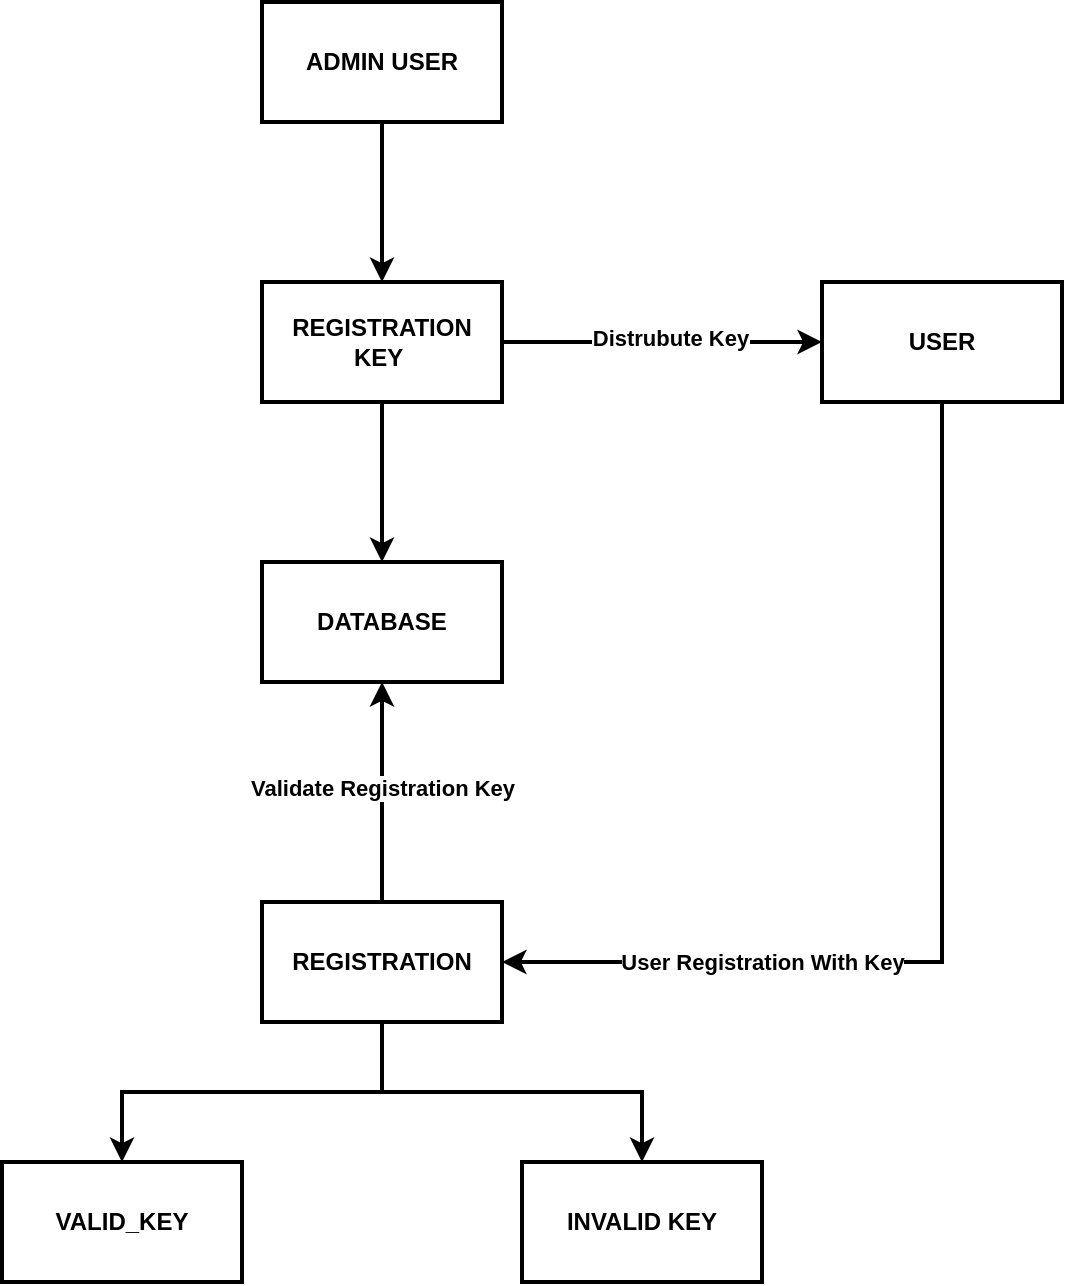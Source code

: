 <mxfile version="27.0.9">
  <diagram name="Page-1" id="tYHgMKNAonmJKkYe2Xz7">
    <mxGraphModel dx="1360" dy="843" grid="1" gridSize="10" guides="1" tooltips="1" connect="1" arrows="1" fold="1" page="1" pageScale="1" pageWidth="850" pageHeight="1100" math="0" shadow="0">
      <root>
        <mxCell id="0" />
        <mxCell id="1" parent="0" />
        <mxCell id="5xVi7-KfFvpauY7fGqG0-3" style="edgeStyle=orthogonalEdgeStyle;rounded=0;orthogonalLoop=1;jettySize=auto;html=1;exitX=0.5;exitY=1;exitDx=0;exitDy=0;entryX=0.5;entryY=0;entryDx=0;entryDy=0;strokeWidth=2;" edge="1" parent="1" source="5xVi7-KfFvpauY7fGqG0-1" target="5xVi7-KfFvpauY7fGqG0-2">
          <mxGeometry relative="1" as="geometry" />
        </mxCell>
        <mxCell id="5xVi7-KfFvpauY7fGqG0-1" value="&lt;b&gt;ADMIN USER&lt;/b&gt;" style="rounded=0;whiteSpace=wrap;html=1;strokeWidth=2;" vertex="1" parent="1">
          <mxGeometry x="340" y="50" width="120" height="60" as="geometry" />
        </mxCell>
        <mxCell id="5xVi7-KfFvpauY7fGqG0-6" style="edgeStyle=orthogonalEdgeStyle;rounded=0;orthogonalLoop=1;jettySize=auto;html=1;exitX=1;exitY=0.5;exitDx=0;exitDy=0;entryX=0;entryY=0.5;entryDx=0;entryDy=0;strokeWidth=2;" edge="1" parent="1" source="5xVi7-KfFvpauY7fGqG0-2" target="5xVi7-KfFvpauY7fGqG0-5">
          <mxGeometry relative="1" as="geometry" />
        </mxCell>
        <mxCell id="5xVi7-KfFvpauY7fGqG0-7" value="&lt;b&gt;Distrubute Key&lt;/b&gt;" style="edgeLabel;html=1;align=center;verticalAlign=middle;resizable=0;points=[];" vertex="1" connectable="0" parent="5xVi7-KfFvpauY7fGqG0-6">
          <mxGeometry x="0.042" y="2" relative="1" as="geometry">
            <mxPoint as="offset" />
          </mxGeometry>
        </mxCell>
        <mxCell id="5xVi7-KfFvpauY7fGqG0-9" style="edgeStyle=orthogonalEdgeStyle;rounded=0;orthogonalLoop=1;jettySize=auto;html=1;exitX=0.5;exitY=1;exitDx=0;exitDy=0;entryX=0.5;entryY=0;entryDx=0;entryDy=0;strokeWidth=2;" edge="1" parent="1" source="5xVi7-KfFvpauY7fGqG0-2" target="5xVi7-KfFvpauY7fGqG0-8">
          <mxGeometry relative="1" as="geometry">
            <Array as="points">
              <mxPoint x="400" y="290" />
              <mxPoint x="400" y="290" />
            </Array>
          </mxGeometry>
        </mxCell>
        <mxCell id="5xVi7-KfFvpauY7fGqG0-2" value="&lt;b&gt;REGISTRATION KEY&amp;nbsp;&lt;/b&gt;" style="rounded=0;whiteSpace=wrap;html=1;strokeWidth=2;" vertex="1" parent="1">
          <mxGeometry x="340" y="190" width="120" height="60" as="geometry" />
        </mxCell>
        <mxCell id="5xVi7-KfFvpauY7fGqG0-11" style="edgeStyle=orthogonalEdgeStyle;rounded=0;orthogonalLoop=1;jettySize=auto;html=1;exitX=0.5;exitY=1;exitDx=0;exitDy=0;entryX=1;entryY=0.5;entryDx=0;entryDy=0;strokeWidth=2;" edge="1" parent="1" source="5xVi7-KfFvpauY7fGqG0-5" target="5xVi7-KfFvpauY7fGqG0-10">
          <mxGeometry relative="1" as="geometry" />
        </mxCell>
        <mxCell id="5xVi7-KfFvpauY7fGqG0-16" value="&lt;b&gt;User Registration With Key&lt;/b&gt;" style="edgeLabel;html=1;align=center;verticalAlign=middle;resizable=0;points=[];" vertex="1" connectable="0" parent="5xVi7-KfFvpauY7fGqG0-11">
          <mxGeometry x="0.479" y="3" relative="1" as="geometry">
            <mxPoint y="-3" as="offset" />
          </mxGeometry>
        </mxCell>
        <mxCell id="5xVi7-KfFvpauY7fGqG0-5" value="&lt;b&gt;USER&lt;/b&gt;" style="rounded=0;whiteSpace=wrap;html=1;strokeWidth=2;" vertex="1" parent="1">
          <mxGeometry x="620" y="190" width="120" height="60" as="geometry" />
        </mxCell>
        <mxCell id="5xVi7-KfFvpauY7fGqG0-8" value="&lt;b&gt;DATABASE&lt;/b&gt;" style="rounded=0;whiteSpace=wrap;html=1;strokeWidth=2;" vertex="1" parent="1">
          <mxGeometry x="340" y="330" width="120" height="60" as="geometry" />
        </mxCell>
        <mxCell id="5xVi7-KfFvpauY7fGqG0-14" style="edgeStyle=orthogonalEdgeStyle;rounded=0;orthogonalLoop=1;jettySize=auto;html=1;exitX=0.5;exitY=0;exitDx=0;exitDy=0;entryX=0.5;entryY=1;entryDx=0;entryDy=0;strokeWidth=2;" edge="1" parent="1" source="5xVi7-KfFvpauY7fGqG0-10" target="5xVi7-KfFvpauY7fGqG0-8">
          <mxGeometry relative="1" as="geometry" />
        </mxCell>
        <mxCell id="5xVi7-KfFvpauY7fGqG0-15" value="&lt;b&gt;Validate Registration Key&lt;/b&gt;" style="edgeLabel;html=1;align=center;verticalAlign=middle;resizable=0;points=[];" vertex="1" connectable="0" parent="5xVi7-KfFvpauY7fGqG0-14">
          <mxGeometry x="0.44" y="-4" relative="1" as="geometry">
            <mxPoint x="-4" y="22" as="offset" />
          </mxGeometry>
        </mxCell>
        <mxCell id="5xVi7-KfFvpauY7fGqG0-20" style="edgeStyle=orthogonalEdgeStyle;rounded=0;orthogonalLoop=1;jettySize=auto;html=1;exitX=0.5;exitY=1;exitDx=0;exitDy=0;entryX=0.5;entryY=0;entryDx=0;entryDy=0;strokeWidth=2;" edge="1" parent="1" source="5xVi7-KfFvpauY7fGqG0-10" target="5xVi7-KfFvpauY7fGqG0-18">
          <mxGeometry relative="1" as="geometry" />
        </mxCell>
        <mxCell id="5xVi7-KfFvpauY7fGqG0-21" style="edgeStyle=orthogonalEdgeStyle;rounded=0;orthogonalLoop=1;jettySize=auto;html=1;exitX=0.5;exitY=1;exitDx=0;exitDy=0;entryX=0.5;entryY=0;entryDx=0;entryDy=0;strokeWidth=2;" edge="1" parent="1" source="5xVi7-KfFvpauY7fGqG0-10" target="5xVi7-KfFvpauY7fGqG0-19">
          <mxGeometry relative="1" as="geometry" />
        </mxCell>
        <mxCell id="5xVi7-KfFvpauY7fGqG0-10" value="&lt;b&gt;REGISTRATION&lt;/b&gt;" style="rounded=0;whiteSpace=wrap;html=1;strokeWidth=2;" vertex="1" parent="1">
          <mxGeometry x="340" y="500" width="120" height="60" as="geometry" />
        </mxCell>
        <mxCell id="5xVi7-KfFvpauY7fGqG0-18" value="&lt;b&gt;VALID_KEY&lt;/b&gt;" style="rounded=0;whiteSpace=wrap;html=1;strokeWidth=2;" vertex="1" parent="1">
          <mxGeometry x="210" y="630" width="120" height="60" as="geometry" />
        </mxCell>
        <mxCell id="5xVi7-KfFvpauY7fGqG0-19" value="&lt;b&gt;INVALID KEY&lt;/b&gt;" style="rounded=0;whiteSpace=wrap;html=1;strokeWidth=2;" vertex="1" parent="1">
          <mxGeometry x="470" y="630" width="120" height="60" as="geometry" />
        </mxCell>
      </root>
    </mxGraphModel>
  </diagram>
</mxfile>

